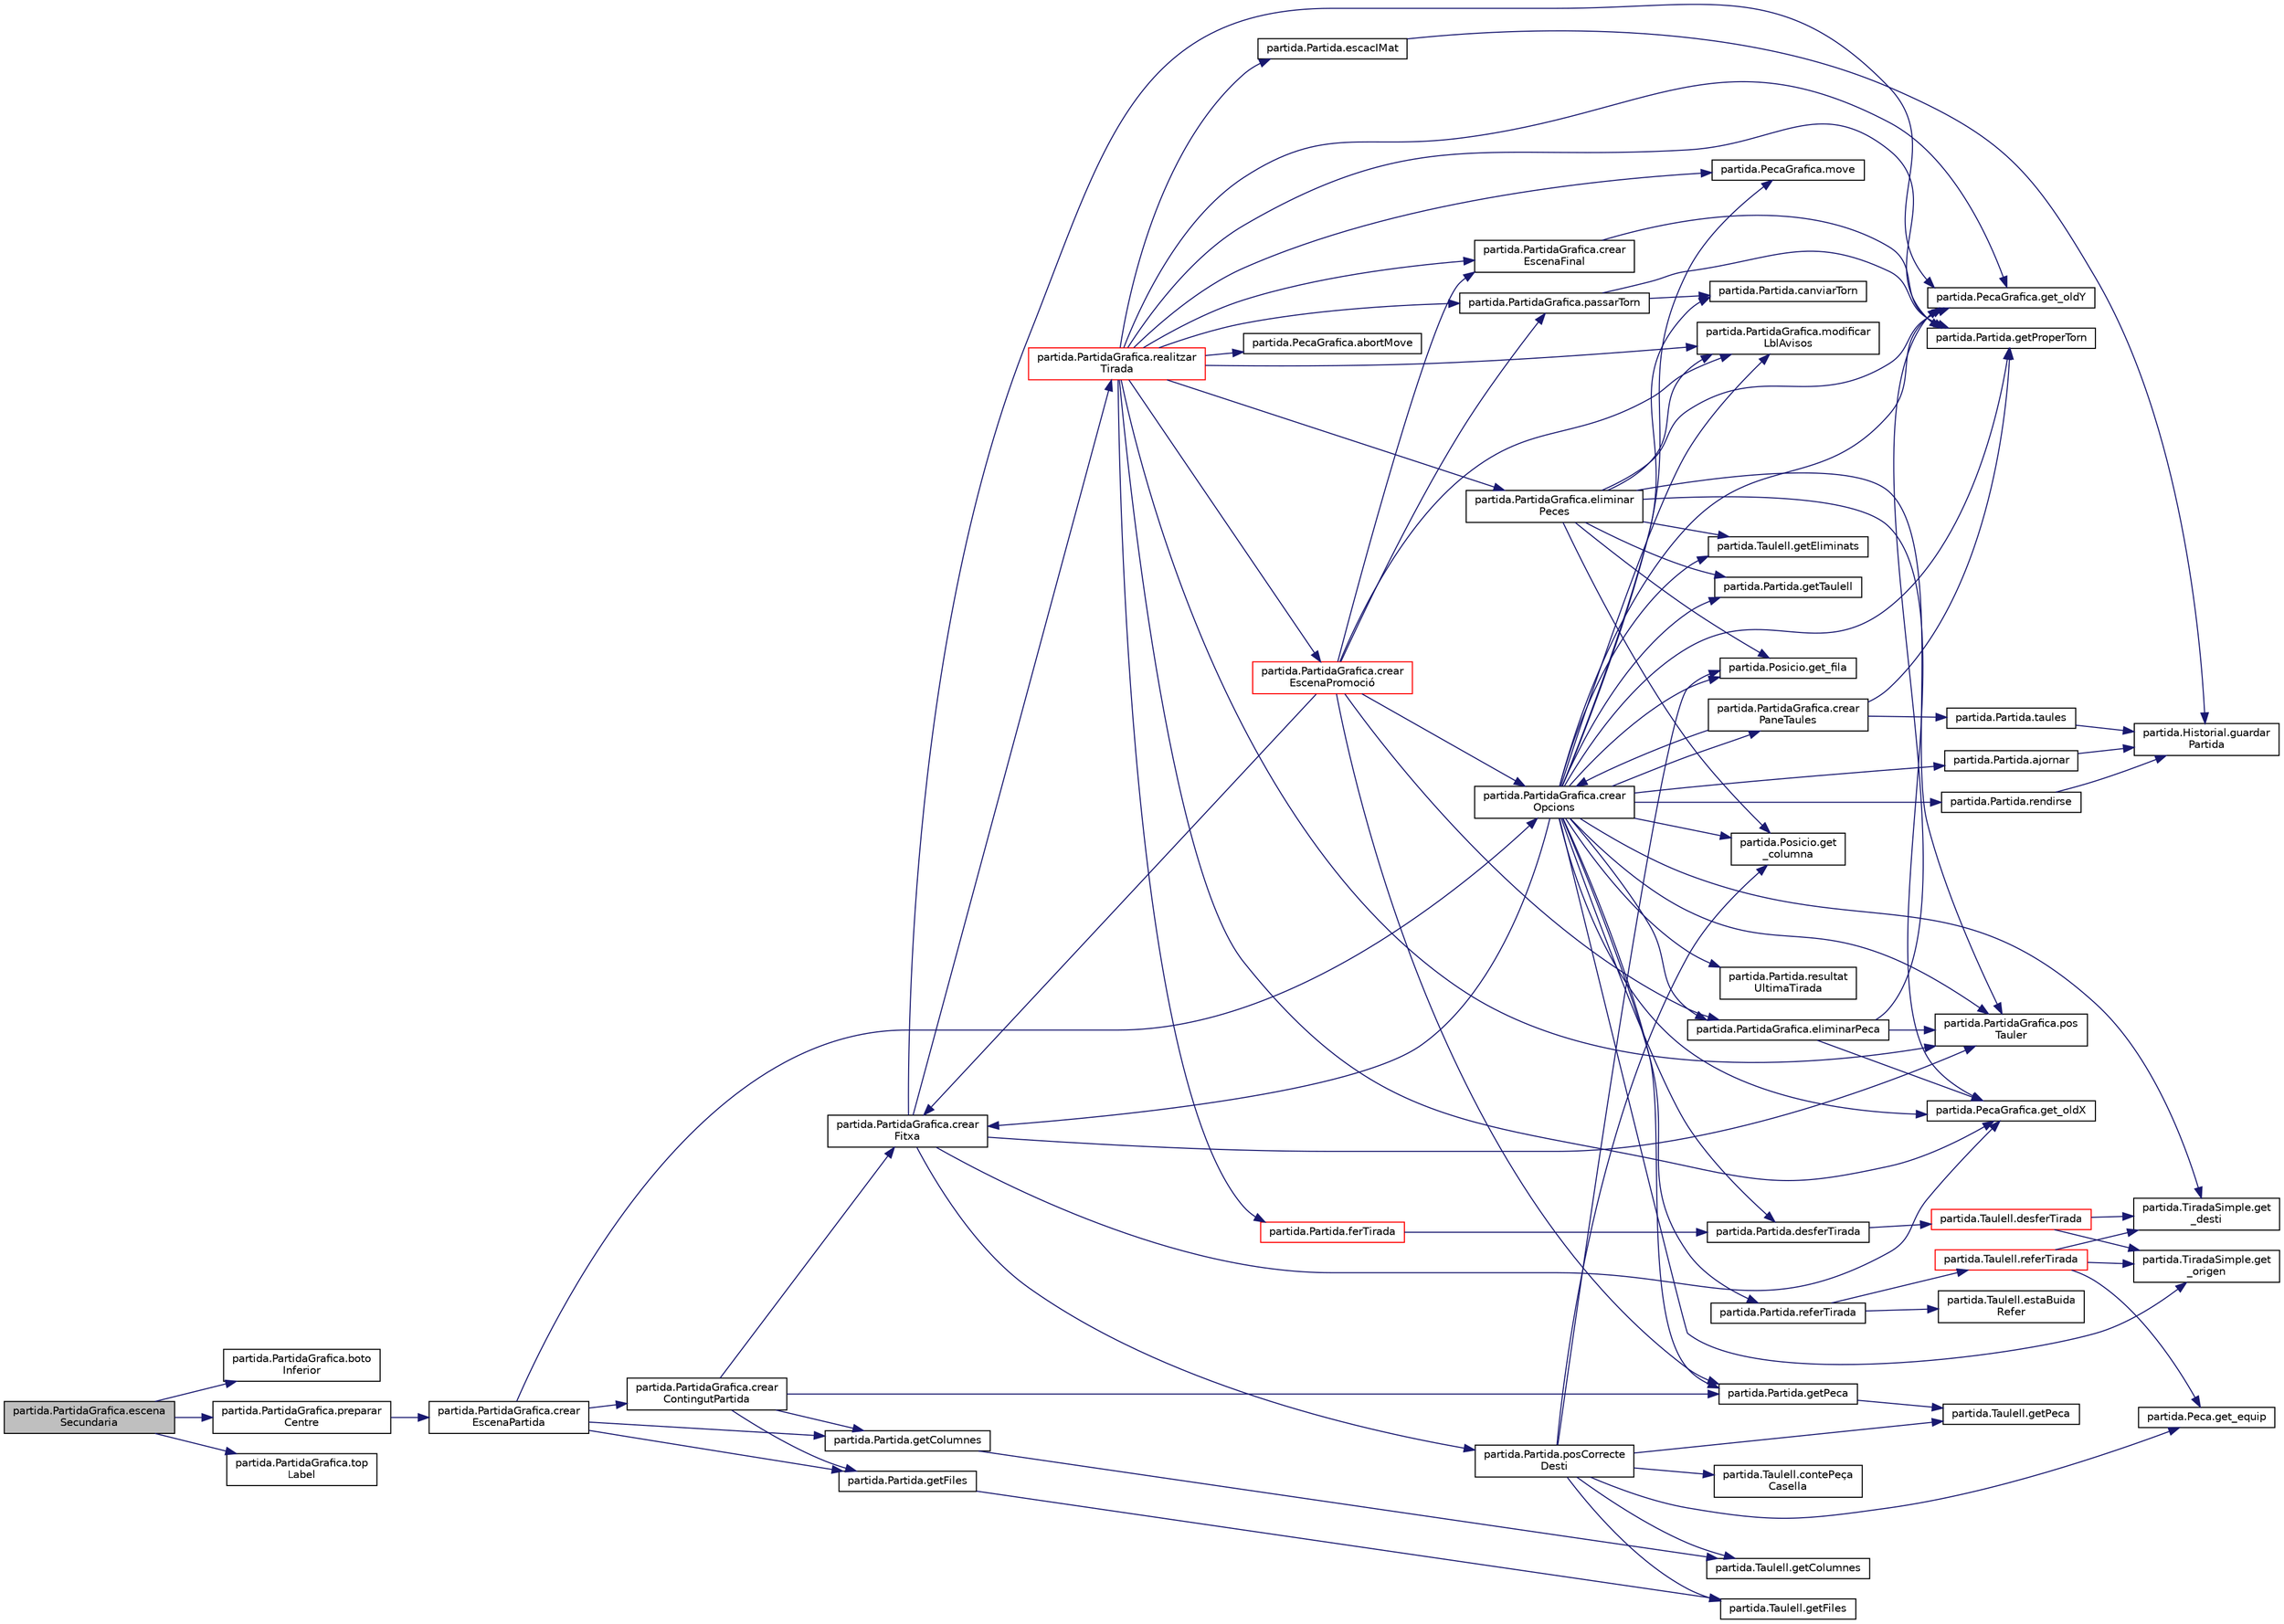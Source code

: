 digraph "partida.PartidaGrafica.escenaSecundaria"
{
 // LATEX_PDF_SIZE
  edge [fontname="Helvetica",fontsize="10",labelfontname="Helvetica",labelfontsize="10"];
  node [fontname="Helvetica",fontsize="10",shape=record];
  rankdir="LR";
  Node1 [label="partida.PartidaGrafica.escena\lSecundaria",height=0.2,width=0.4,color="black", fillcolor="grey75", style="filled", fontcolor="black",tooltip="Crea l'escena secundaria."];
  Node1 -> Node2 [color="midnightblue",fontsize="10",style="solid"];
  Node2 [label="partida.PartidaGrafica.boto\lInferior",height=0.2,width=0.4,color="black", fillcolor="white", style="filled",URL="$classpartida_1_1_partida_grafica.html#a2bef1ac364a7d7f6e5d139b09cf77921",tooltip="Crea el botó per tirar enrere."];
  Node1 -> Node3 [color="midnightblue",fontsize="10",style="solid"];
  Node3 [label="partida.PartidaGrafica.preparar\lCentre",height=0.2,width=0.4,color="black", fillcolor="white", style="filled",URL="$classpartida_1_1_partida_grafica.html#a24051d5d02bee4cb623a58dd021c066e",tooltip="Es prepara el centre per l'escena secundaria."];
  Node3 -> Node4 [color="midnightblue",fontsize="10",style="solid"];
  Node4 [label="partida.PartidaGrafica.crear\lEscenaPartida",height=0.2,width=0.4,color="black", fillcolor="white", style="filled",URL="$classpartida_1_1_partida_grafica.html#a3b11d63e2d592d926ef4ca45a4148dc7",tooltip="Crea l'escena partida."];
  Node4 -> Node5 [color="midnightblue",fontsize="10",style="solid"];
  Node5 [label="partida.PartidaGrafica.crear\lContingutPartida",height=0.2,width=0.4,color="black", fillcolor="white", style="filled",URL="$classpartida_1_1_partida_grafica.html#a591e5560274bfbc48b1981eced48ebae",tooltip="Crea el taulell i posiciona les peces."];
  Node5 -> Node6 [color="midnightblue",fontsize="10",style="solid"];
  Node6 [label="partida.PartidaGrafica.crear\lFitxa",height=0.2,width=0.4,color="black", fillcolor="white", style="filled",URL="$classpartida_1_1_partida_grafica.html#ad79e50c713a3e043355a0f20f9cc5cea",tooltip="Crea la fitxa gràfica que anirà al taulell gràfic."];
  Node6 -> Node7 [color="midnightblue",fontsize="10",style="solid"];
  Node7 [label="partida.PecaGrafica.get_oldX",height=0.2,width=0.4,color="black", fillcolor="white", style="filled",URL="$classpartida_1_1_peca_grafica.html#a1584b799e9fa415ca81e6de6b2a96f5c",tooltip="Posició x de la Peça."];
  Node6 -> Node8 [color="midnightblue",fontsize="10",style="solid"];
  Node8 [label="partida.PecaGrafica.get_oldY",height=0.2,width=0.4,color="black", fillcolor="white", style="filled",URL="$classpartida_1_1_peca_grafica.html#a000a86424d3a4ed7a2bf1ff63b18e74d",tooltip="Posició y de la Peça."];
  Node6 -> Node9 [color="midnightblue",fontsize="10",style="solid"];
  Node9 [label="partida.Partida.posCorrecte\lDesti",height=0.2,width=0.4,color="black", fillcolor="white", style="filled",URL="$classpartida_1_1_partida.html#a699fa277cbb8ee7ecda2f6febf06b2df",tooltip="Comprova si la posició selecionada al destí és correcte."];
  Node9 -> Node10 [color="midnightblue",fontsize="10",style="solid"];
  Node10 [label="partida.Taulell.contePeça\lCasella",height=0.2,width=0.4,color="black", fillcolor="white", style="filled",URL="$classpartida_1_1_taulell.html#a92e92d8c4846fda13d15a0393019faaf",tooltip="Comprova si a la posicio entrada hi ha un peça al taulell."];
  Node9 -> Node11 [color="midnightblue",fontsize="10",style="solid"];
  Node11 [label="partida.Posicio.get\l_columna",height=0.2,width=0.4,color="black", fillcolor="white", style="filled",URL="$classpartida_1_1_posicio.html#a267f9e1db4052bbdf4cbdf15afde97e7",tooltip="Columna."];
  Node9 -> Node12 [color="midnightblue",fontsize="10",style="solid"];
  Node12 [label="partida.Peca.get_equip",height=0.2,width=0.4,color="black", fillcolor="white", style="filled",URL="$classpartida_1_1_peca.html#acf746f82f289a4a6b9c13f518df1fe6b",tooltip="Equip."];
  Node9 -> Node13 [color="midnightblue",fontsize="10",style="solid"];
  Node13 [label="partida.Posicio.get_fila",height=0.2,width=0.4,color="black", fillcolor="white", style="filled",URL="$classpartida_1_1_posicio.html#afd3e4dfc10d7a4ce1587ebc641cbbee5",tooltip="Fila."];
  Node9 -> Node14 [color="midnightblue",fontsize="10",style="solid"];
  Node14 [label="partida.Taulell.getColumnes",height=0.2,width=0.4,color="black", fillcolor="white", style="filled",URL="$classpartida_1_1_taulell.html#a8d2fde063ab0243cad4dd814e8222728",tooltip="Nombre de columnes."];
  Node9 -> Node15 [color="midnightblue",fontsize="10",style="solid"];
  Node15 [label="partida.Taulell.getFiles",height=0.2,width=0.4,color="black", fillcolor="white", style="filled",URL="$classpartida_1_1_taulell.html#a1b48b7386a78790ba4340c71574b1b14",tooltip="Nombre de files."];
  Node9 -> Node16 [color="midnightblue",fontsize="10",style="solid"];
  Node16 [label="partida.Taulell.getPeca",height=0.2,width=0.4,color="black", fillcolor="white", style="filled",URL="$classpartida_1_1_taulell.html#a4b161ff5085972632d42fd39a6404af9",tooltip="retorna la peça que hi ha a la posicio p"];
  Node6 -> Node17 [color="midnightblue",fontsize="10",style="solid"];
  Node17 [label="partida.PartidaGrafica.pos\lTauler",height=0.2,width=0.4,color="black", fillcolor="white", style="filled",URL="$classpartida_1_1_partida_grafica.html#ac2e4eeec65c2ed97c1906157e4f8cdb2",tooltip="Calcula la posició al taulell gràfic."];
  Node6 -> Node18 [color="midnightblue",fontsize="10",style="solid"];
  Node18 [label="partida.PartidaGrafica.realitzar\lTirada",height=0.2,width=0.4,color="red", fillcolor="white", style="filled",URL="$classpartida_1_1_partida_grafica.html#acb4c99e7ee645483ab9f9955d320b117",tooltip="Realitza una tirada."];
  Node18 -> Node19 [color="midnightblue",fontsize="10",style="solid"];
  Node19 [label="partida.PecaGrafica.abortMove",height=0.2,width=0.4,color="black", fillcolor="white", style="filled",URL="$classpartida_1_1_peca_grafica.html#adaaca69f97c7dbd1a8e7c7f8c0c977a8",tooltip="Cancela un moviment, recoloca les posicions inicials de la Peça gràfica."];
  Node18 -> Node20 [color="midnightblue",fontsize="10",style="solid"];
  Node20 [label="partida.PartidaGrafica.crear\lEscenaFinal",height=0.2,width=0.4,color="black", fillcolor="white", style="filled",URL="$classpartida_1_1_partida_grafica.html#a0e0ec498d646119a1755066e3e8200de",tooltip="Crea l'escena final de la partida quan un jugador guanya."];
  Node20 -> Node21 [color="midnightblue",fontsize="10",style="solid"];
  Node21 [label="partida.Partida.getProperTorn",height=0.2,width=0.4,color="black", fillcolor="white", style="filled",URL="$classpartida_1_1_partida.html#a09df5b78e01c3687f8ee7c2d05c8f0a7",tooltip="Torn del proper jugador, BLANQUES o NEGRES."];
  Node18 -> Node22 [color="midnightblue",fontsize="10",style="solid"];
  Node22 [label="partida.PartidaGrafica.crear\lEscenaPromoció",height=0.2,width=0.4,color="red", fillcolor="white", style="filled",URL="$classpartida_1_1_partida_grafica.html#a8019015902aff562d5c2b747ccfe58c2",tooltip="Crea panell per fer la promoció"];
  Node22 -> Node20 [color="midnightblue",fontsize="10",style="solid"];
  Node22 -> Node6 [color="midnightblue",fontsize="10",style="solid"];
  Node22 -> Node23 [color="midnightblue",fontsize="10",style="solid"];
  Node23 [label="partida.PartidaGrafica.crear\lOpcions",height=0.2,width=0.4,color="black", fillcolor="white", style="filled",URL="$classpartida_1_1_partida_grafica.html#adba25a1c270fb61aadd0c60b50569e0c",tooltip="Crea les opcions que es podran fer durant la partida."];
  Node23 -> Node24 [color="midnightblue",fontsize="10",style="solid"];
  Node24 [label="partida.Partida.ajornar",height=0.2,width=0.4,color="black", fillcolor="white", style="filled",URL="$classpartida_1_1_partida.html#a23c1af22e4f7d02004d2e68809728666",tooltip="Acció d'ajornar la partida."];
  Node24 -> Node25 [color="midnightblue",fontsize="10",style="solid"];
  Node25 [label="partida.Historial.guardar\lPartida",height=0.2,width=0.4,color="black", fillcolor="white", style="filled",URL="$classpartida_1_1_historial.html#a3c33d507e2b7939e293d2e31ca69b6ed",tooltip="Partida guardad en un Fitxer i el valor del Resultat."];
  Node23 -> Node26 [color="midnightblue",fontsize="10",style="solid"];
  Node26 [label="partida.Partida.canviarTorn",height=0.2,width=0.4,color="black", fillcolor="white", style="filled",URL="$classpartida_1_1_partida.html#ac108efb5ae0738ca71b8638267cd137e",tooltip="Canvia de torn."];
  Node23 -> Node6 [color="midnightblue",fontsize="10",style="solid"];
  Node23 -> Node27 [color="midnightblue",fontsize="10",style="solid"];
  Node27 [label="partida.PartidaGrafica.crear\lPaneTaules",height=0.2,width=0.4,color="black", fillcolor="white", style="filled",URL="$classpartida_1_1_partida_grafica.html#a5d30947acec27f26fe79c92f36ef7efc",tooltip="Crea un panell per acceptar/declinar les taules un cop s'han demanat."];
  Node27 -> Node23 [color="midnightblue",fontsize="10",style="solid"];
  Node27 -> Node21 [color="midnightblue",fontsize="10",style="solid"];
  Node27 -> Node28 [color="midnightblue",fontsize="10",style="solid"];
  Node28 [label="partida.Partida.taules",height=0.2,width=0.4,color="black", fillcolor="white", style="filled",URL="$classpartida_1_1_partida.html#a2c9c0e775e9145e914a3e28b282a42e4",tooltip="Acció de empatar la partida, cada jugador ho pot decidir en el seu torn i l'altre hi ha d'estar d'aco..."];
  Node28 -> Node25 [color="midnightblue",fontsize="10",style="solid"];
  Node23 -> Node29 [color="midnightblue",fontsize="10",style="solid"];
  Node29 [label="partida.Partida.desferTirada",height=0.2,width=0.4,color="black", fillcolor="white", style="filled",URL="$classpartida_1_1_partida.html#a13f42a2dd7e8619b7d0fef296b587458",tooltip="Desfem l'última tirada."];
  Node29 -> Node30 [color="midnightblue",fontsize="10",style="solid"];
  Node30 [label="partida.Taulell.desferTirada",height=0.2,width=0.4,color="red", fillcolor="white", style="filled",URL="$classpartida_1_1_taulell.html#a48a9253f10ef386042de713c540c842d",tooltip="desfa la tirada que li entren"];
  Node30 -> Node33 [color="midnightblue",fontsize="10",style="solid"];
  Node33 [label="partida.TiradaSimple.get\l_desti",height=0.2,width=0.4,color="black", fillcolor="white", style="filled",URL="$classpartida_1_1_tirada_simple.html#aaa98451448fe6aca2bf914e36fead1e6",tooltip="Destí"];
  Node30 -> Node35 [color="midnightblue",fontsize="10",style="solid"];
  Node35 [label="partida.TiradaSimple.get\l_origen",height=0.2,width=0.4,color="black", fillcolor="white", style="filled",URL="$classpartida_1_1_tirada_simple.html#ac67b65ec5021b314961fc232949bc680",tooltip="Origen."];
  Node23 -> Node47 [color="midnightblue",fontsize="10",style="solid"];
  Node47 [label="partida.PartidaGrafica.eliminarPeca",height=0.2,width=0.4,color="black", fillcolor="white", style="filled",URL="$classpartida_1_1_partida_grafica.html#a1dc50141df65e823d704c335fa522383",tooltip="S'elimina una peça gràfica del taulell."];
  Node47 -> Node7 [color="midnightblue",fontsize="10",style="solid"];
  Node47 -> Node8 [color="midnightblue",fontsize="10",style="solid"];
  Node47 -> Node17 [color="midnightblue",fontsize="10",style="solid"];
  Node23 -> Node11 [color="midnightblue",fontsize="10",style="solid"];
  Node23 -> Node33 [color="midnightblue",fontsize="10",style="solid"];
  Node23 -> Node13 [color="midnightblue",fontsize="10",style="solid"];
  Node23 -> Node7 [color="midnightblue",fontsize="10",style="solid"];
  Node23 -> Node8 [color="midnightblue",fontsize="10",style="solid"];
  Node23 -> Node35 [color="midnightblue",fontsize="10",style="solid"];
  Node23 -> Node48 [color="midnightblue",fontsize="10",style="solid"];
  Node48 [label="partida.Taulell.getEliminats",height=0.2,width=0.4,color="black", fillcolor="white", style="filled",URL="$classpartida_1_1_taulell.html#acf90f9d6e091e7d8114b63f2bd1862fd",tooltip="Llista de Peces eliminades."];
  Node23 -> Node49 [color="midnightblue",fontsize="10",style="solid"];
  Node49 [label="partida.Partida.getPeca",height=0.2,width=0.4,color="black", fillcolor="white", style="filled",URL="$classpartida_1_1_partida.html#a8539c42b89a176b01facf41d655ab4e1",tooltip="Peça de la posició p."];
  Node49 -> Node16 [color="midnightblue",fontsize="10",style="solid"];
  Node23 -> Node21 [color="midnightblue",fontsize="10",style="solid"];
  Node23 -> Node50 [color="midnightblue",fontsize="10",style="solid"];
  Node50 [label="partida.Partida.getTaulell",height=0.2,width=0.4,color="black", fillcolor="white", style="filled",URL="$classpartida_1_1_partida.html#a5ceb0c9a529cf7b271c0764d62bd6400",tooltip="Taulell."];
  Node23 -> Node51 [color="midnightblue",fontsize="10",style="solid"];
  Node51 [label="partida.PartidaGrafica.modificar\lLblAvisos",height=0.2,width=0.4,color="black", fillcolor="white", style="filled",URL="$classpartida_1_1_partida_grafica.html#ad83e144e7d5ba795b7fb3f4f594370e4",tooltip="Modifica els avisos per l'usuari."];
  Node23 -> Node52 [color="midnightblue",fontsize="10",style="solid"];
  Node52 [label="partida.PecaGrafica.move",height=0.2,width=0.4,color="black", fillcolor="white", style="filled",URL="$classpartida_1_1_peca_grafica.html#ad9a2e9ef23ef6266f923622059f1c1e9",tooltip=" "];
  Node23 -> Node17 [color="midnightblue",fontsize="10",style="solid"];
  Node23 -> Node53 [color="midnightblue",fontsize="10",style="solid"];
  Node53 [label="partida.Partida.referTirada",height=0.2,width=0.4,color="black", fillcolor="white", style="filled",URL="$classpartida_1_1_partida.html#aaf696f10a85b6371e29cd8ebad55afec",tooltip="Refem l'última tirada."];
  Node53 -> Node54 [color="midnightblue",fontsize="10",style="solid"];
  Node54 [label="partida.Taulell.estaBuida\lRefer",height=0.2,width=0.4,color="black", fillcolor="white", style="filled",URL="$classpartida_1_1_taulell.html#ad829d49fc3d544d94144f6ad4e8e700b",tooltip="boolea que et diu si el _tiradesRefer esta buit o no"];
  Node53 -> Node55 [color="midnightblue",fontsize="10",style="solid"];
  Node55 [label="partida.Taulell.referTirada",height=0.2,width=0.4,color="red", fillcolor="white", style="filled",URL="$classpartida_1_1_taulell.html#a2adc26a7b1a5c1270710251eef03e356",tooltip="refem l'ultima jugada desfeta i guardem el resultat"];
  Node55 -> Node33 [color="midnightblue",fontsize="10",style="solid"];
  Node55 -> Node12 [color="midnightblue",fontsize="10",style="solid"];
  Node55 -> Node35 [color="midnightblue",fontsize="10",style="solid"];
  Node23 -> Node73 [color="midnightblue",fontsize="10",style="solid"];
  Node73 [label="partida.Partida.rendirse",height=0.2,width=0.4,color="black", fillcolor="white", style="filled",URL="$classpartida_1_1_partida.html#ab55cd7eec6506a4b68e2e4382e17f96f",tooltip="Acció de perdre la partida, cada jugador ho pot decidir en el seu torn."];
  Node73 -> Node25 [color="midnightblue",fontsize="10",style="solid"];
  Node23 -> Node74 [color="midnightblue",fontsize="10",style="solid"];
  Node74 [label="partida.Partida.resultat\lUltimaTirada",height=0.2,width=0.4,color="black", fillcolor="white", style="filled",URL="$classpartida_1_1_partida.html#abb72ec2014f688c484cce4ad6dfd710d",tooltip=" "];
  Node22 -> Node47 [color="midnightblue",fontsize="10",style="solid"];
  Node22 -> Node49 [color="midnightblue",fontsize="10",style="solid"];
  Node22 -> Node51 [color="midnightblue",fontsize="10",style="solid"];
  Node22 -> Node86 [color="midnightblue",fontsize="10",style="solid"];
  Node86 [label="partida.PartidaGrafica.passarTorn",height=0.2,width=0.4,color="black", fillcolor="white", style="filled",URL="$classpartida_1_1_partida_grafica.html#a498453415ffc2f57ca641ab27a595319",tooltip="Es passa de torn."];
  Node86 -> Node26 [color="midnightblue",fontsize="10",style="solid"];
  Node86 -> Node21 [color="midnightblue",fontsize="10",style="solid"];
  Node18 -> Node87 [color="midnightblue",fontsize="10",style="solid"];
  Node87 [label="partida.PartidaGrafica.eliminar\lPeces",height=0.2,width=0.4,color="black", fillcolor="white", style="filled",URL="$classpartida_1_1_partida_grafica.html#a48b17dbb8a97287ded8b22e864bcf719",tooltip="S'eliminen les peces que han mort en la tirada."];
  Node87 -> Node11 [color="midnightblue",fontsize="10",style="solid"];
  Node87 -> Node13 [color="midnightblue",fontsize="10",style="solid"];
  Node87 -> Node7 [color="midnightblue",fontsize="10",style="solid"];
  Node87 -> Node8 [color="midnightblue",fontsize="10",style="solid"];
  Node87 -> Node48 [color="midnightblue",fontsize="10",style="solid"];
  Node87 -> Node50 [color="midnightblue",fontsize="10",style="solid"];
  Node87 -> Node51 [color="midnightblue",fontsize="10",style="solid"];
  Node87 -> Node17 [color="midnightblue",fontsize="10",style="solid"];
  Node18 -> Node88 [color="midnightblue",fontsize="10",style="solid"];
  Node88 [label="partida.Partida.escacIMat",height=0.2,width=0.4,color="black", fillcolor="white", style="filled",URL="$classpartida_1_1_partida.html#ac3b4f9a977f152e41acaaaa4eb92d626",tooltip="Acció de guanyar la partida."];
  Node88 -> Node25 [color="midnightblue",fontsize="10",style="solid"];
  Node18 -> Node89 [color="midnightblue",fontsize="10",style="solid"];
  Node89 [label="partida.Partida.ferTirada",height=0.2,width=0.4,color="red", fillcolor="white", style="filled",URL="$classpartida_1_1_partida.html#a7cf55f1cf2593fc89ce8f6bd26d14ad7",tooltip="Funció principal del programa: realitza una tirada un jugador."];
  Node89 -> Node29 [color="midnightblue",fontsize="10",style="solid"];
  Node18 -> Node7 [color="midnightblue",fontsize="10",style="solid"];
  Node18 -> Node8 [color="midnightblue",fontsize="10",style="solid"];
  Node18 -> Node21 [color="midnightblue",fontsize="10",style="solid"];
  Node18 -> Node51 [color="midnightblue",fontsize="10",style="solid"];
  Node18 -> Node52 [color="midnightblue",fontsize="10",style="solid"];
  Node18 -> Node86 [color="midnightblue",fontsize="10",style="solid"];
  Node18 -> Node17 [color="midnightblue",fontsize="10",style="solid"];
  Node5 -> Node107 [color="midnightblue",fontsize="10",style="solid"];
  Node107 [label="partida.Partida.getColumnes",height=0.2,width=0.4,color="black", fillcolor="white", style="filled",URL="$classpartida_1_1_partida.html#a13c552b41df4274056bb4c57f20608ba",tooltip="Nombre de Columnes que te el taulell."];
  Node107 -> Node14 [color="midnightblue",fontsize="10",style="solid"];
  Node5 -> Node108 [color="midnightblue",fontsize="10",style="solid"];
  Node108 [label="partida.Partida.getFiles",height=0.2,width=0.4,color="black", fillcolor="white", style="filled",URL="$classpartida_1_1_partida.html#afed64d53042305341082f29085bcad17",tooltip="nombre de Files que te el taulell"];
  Node108 -> Node15 [color="midnightblue",fontsize="10",style="solid"];
  Node5 -> Node49 [color="midnightblue",fontsize="10",style="solid"];
  Node4 -> Node23 [color="midnightblue",fontsize="10",style="solid"];
  Node4 -> Node107 [color="midnightblue",fontsize="10",style="solid"];
  Node4 -> Node108 [color="midnightblue",fontsize="10",style="solid"];
  Node1 -> Node109 [color="midnightblue",fontsize="10",style="solid"];
  Node109 [label="partida.PartidaGrafica.top\lLabel",height=0.2,width=0.4,color="black", fillcolor="white", style="filled",URL="$classpartida_1_1_partida_grafica.html#ae8f669d8b229a9ce1b8e0d641ccdb91d",tooltip="Crea el títol del top de l'escena secundaria."];
}
